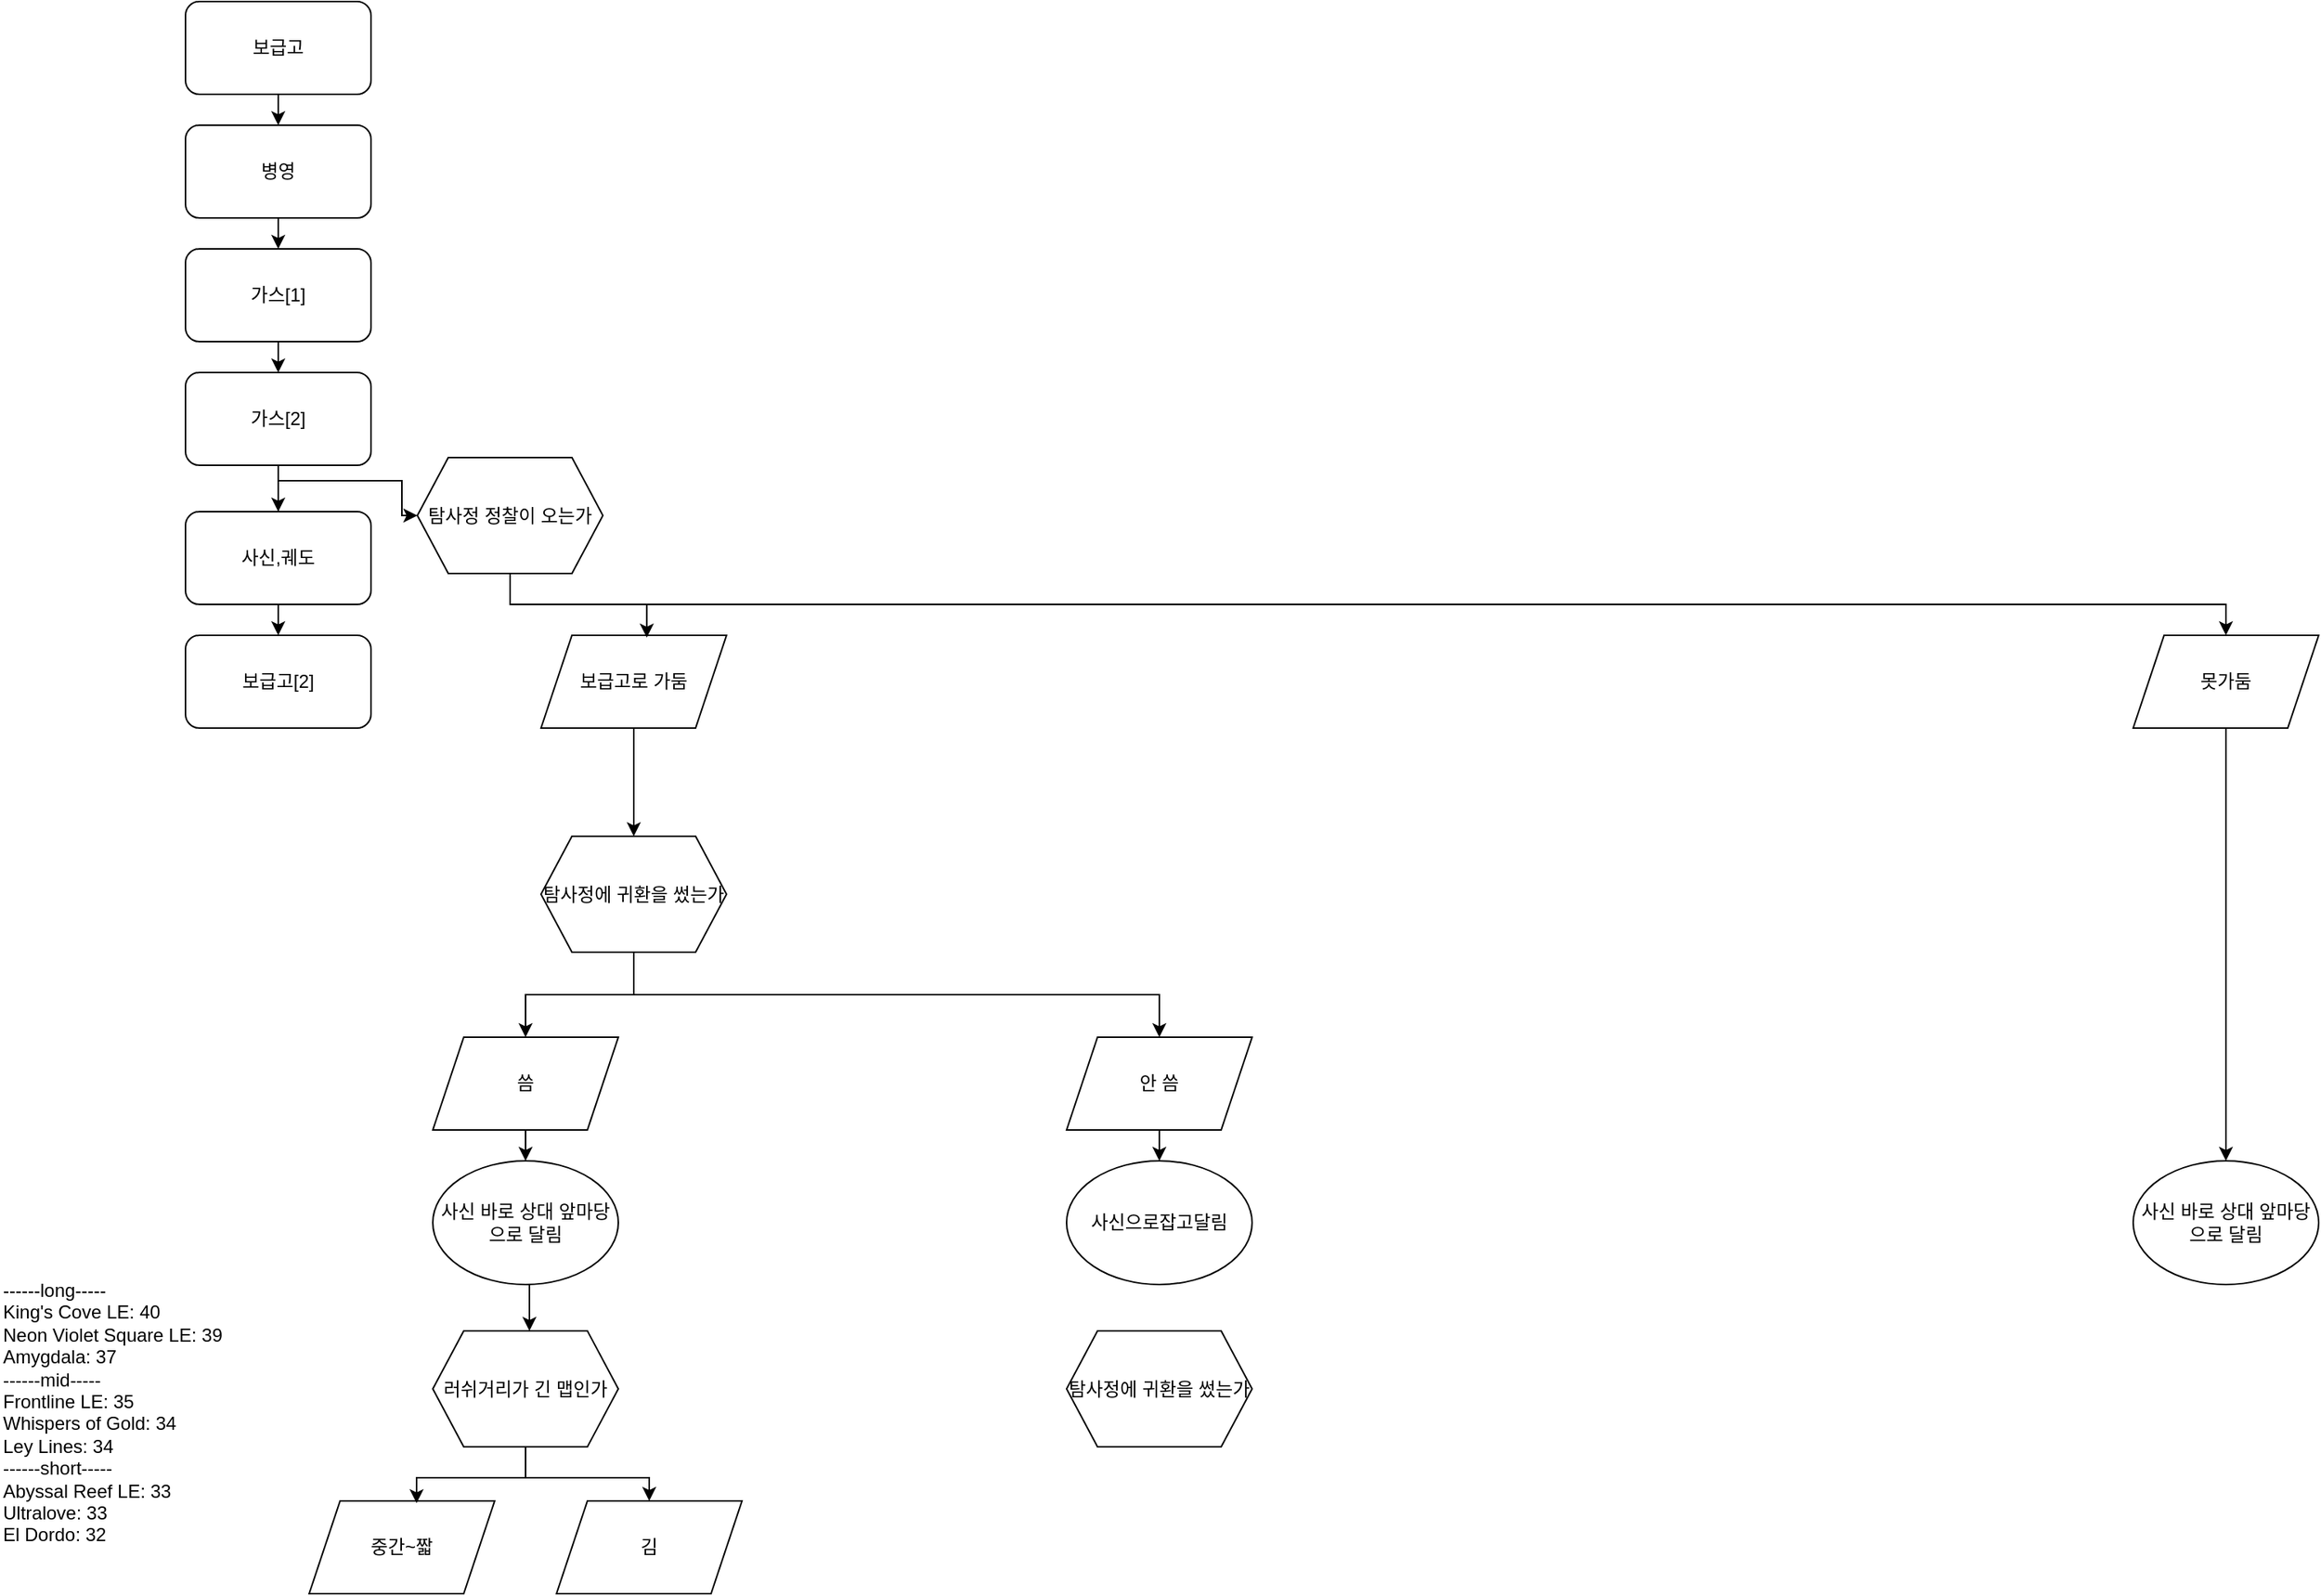 <mxfile version="26.0.16">
  <diagram name="페이지-1" id="cteyWil6wfbCrvNy5hNh">
    <mxGraphModel dx="1509" dy="777" grid="1" gridSize="10" guides="1" tooltips="1" connect="1" arrows="1" fold="1" page="1" pageScale="1" pageWidth="827" pageHeight="1169" math="0" shadow="0">
      <root>
        <mxCell id="0" />
        <mxCell id="1" parent="0" />
        <mxCell id="vnAEvepF9uqeiBVWR-y5-9" style="edgeStyle=orthogonalEdgeStyle;rounded=0;orthogonalLoop=1;jettySize=auto;html=1;exitX=0.5;exitY=1;exitDx=0;exitDy=0;entryX=0.5;entryY=0;entryDx=0;entryDy=0;" edge="1" parent="1" source="vnAEvepF9uqeiBVWR-y5-1" target="vnAEvepF9uqeiBVWR-y5-2">
          <mxGeometry relative="1" as="geometry" />
        </mxCell>
        <mxCell id="vnAEvepF9uqeiBVWR-y5-1" value="보급고" style="rounded=1;whiteSpace=wrap;html=1;" vertex="1" parent="1">
          <mxGeometry x="210" y="60" width="120" height="60" as="geometry" />
        </mxCell>
        <mxCell id="vnAEvepF9uqeiBVWR-y5-10" style="edgeStyle=orthogonalEdgeStyle;rounded=0;orthogonalLoop=1;jettySize=auto;html=1;exitX=0.5;exitY=1;exitDx=0;exitDy=0;entryX=0.5;entryY=0;entryDx=0;entryDy=0;" edge="1" parent="1" source="vnAEvepF9uqeiBVWR-y5-2" target="vnAEvepF9uqeiBVWR-y5-3">
          <mxGeometry relative="1" as="geometry" />
        </mxCell>
        <mxCell id="vnAEvepF9uqeiBVWR-y5-2" value="병영" style="rounded=1;whiteSpace=wrap;html=1;" vertex="1" parent="1">
          <mxGeometry x="210" y="140" width="120" height="60" as="geometry" />
        </mxCell>
        <mxCell id="vnAEvepF9uqeiBVWR-y5-11" style="edgeStyle=orthogonalEdgeStyle;rounded=0;orthogonalLoop=1;jettySize=auto;html=1;exitX=0.5;exitY=1;exitDx=0;exitDy=0;entryX=0.5;entryY=0;entryDx=0;entryDy=0;" edge="1" parent="1" source="vnAEvepF9uqeiBVWR-y5-3" target="vnAEvepF9uqeiBVWR-y5-4">
          <mxGeometry relative="1" as="geometry" />
        </mxCell>
        <mxCell id="vnAEvepF9uqeiBVWR-y5-3" value="가스[1]" style="rounded=1;whiteSpace=wrap;html=1;" vertex="1" parent="1">
          <mxGeometry x="210" y="220" width="120" height="60" as="geometry" />
        </mxCell>
        <mxCell id="vnAEvepF9uqeiBVWR-y5-12" style="edgeStyle=orthogonalEdgeStyle;rounded=0;orthogonalLoop=1;jettySize=auto;html=1;exitX=0.5;exitY=1;exitDx=0;exitDy=0;entryX=0.5;entryY=0;entryDx=0;entryDy=0;" edge="1" parent="1" source="vnAEvepF9uqeiBVWR-y5-4" target="vnAEvepF9uqeiBVWR-y5-5">
          <mxGeometry relative="1" as="geometry" />
        </mxCell>
        <mxCell id="vnAEvepF9uqeiBVWR-y5-4" value="가스[2]" style="rounded=1;whiteSpace=wrap;html=1;" vertex="1" parent="1">
          <mxGeometry x="210" y="300" width="120" height="60" as="geometry" />
        </mxCell>
        <mxCell id="vnAEvepF9uqeiBVWR-y5-13" style="edgeStyle=orthogonalEdgeStyle;rounded=0;orthogonalLoop=1;jettySize=auto;html=1;exitX=0.5;exitY=1;exitDx=0;exitDy=0;entryX=0.5;entryY=0;entryDx=0;entryDy=0;" edge="1" parent="1" source="vnAEvepF9uqeiBVWR-y5-5" target="vnAEvepF9uqeiBVWR-y5-6">
          <mxGeometry relative="1" as="geometry" />
        </mxCell>
        <mxCell id="vnAEvepF9uqeiBVWR-y5-62" style="edgeStyle=orthogonalEdgeStyle;rounded=0;orthogonalLoop=1;jettySize=auto;html=1;exitX=0.5;exitY=0;exitDx=0;exitDy=0;entryX=0;entryY=0.5;entryDx=0;entryDy=0;" edge="1" parent="1" source="vnAEvepF9uqeiBVWR-y5-5" target="vnAEvepF9uqeiBVWR-y5-35">
          <mxGeometry relative="1" as="geometry" />
        </mxCell>
        <mxCell id="vnAEvepF9uqeiBVWR-y5-5" value="사신,궤도&lt;span style=&quot;color: rgba(0, 0, 0, 0); font-family: monospace; font-size: 0px; text-align: start; text-wrap-mode: nowrap;&quot;&gt;%3CmxGraphModel%3E%3Croot%3E%3CmxCell%20id%3D%220%22%2F%3E%3CmxCell%20id%3D%221%22%20parent%3D%220%22%2F%3E%3CmxCell%20id%3D%222%22%20value%3D%22%EA%B0%80%EC%8A%A4%22%20style%3D%22rounded%3D1%3BwhiteSpace%3Dwrap%3Bhtml%3D1%3B%22%20vertex%3D%221%22%20parent%3D%221%22%3E%3CmxGeometry%20x%3D%22210%22%20y%3D%22300%22%20width%3D%22120%22%20height%3D%2260%22%20as%3D%22geometry%22%2F%3E%3C%2FmxCell%3E%3C%2Froot%3E%3C%2FmxGraphModel%3E&lt;/span&gt;" style="rounded=1;whiteSpace=wrap;html=1;" vertex="1" parent="1">
          <mxGeometry x="210" y="390" width="120" height="60" as="geometry" />
        </mxCell>
        <mxCell id="vnAEvepF9uqeiBVWR-y5-6" value="보급고[2]" style="rounded=1;whiteSpace=wrap;html=1;" vertex="1" parent="1">
          <mxGeometry x="210" y="470" width="120" height="60" as="geometry" />
        </mxCell>
        <mxCell id="vnAEvepF9uqeiBVWR-y5-40" style="edgeStyle=orthogonalEdgeStyle;rounded=0;orthogonalLoop=1;jettySize=auto;html=1;exitX=0.5;exitY=1;exitDx=0;exitDy=0;entryX=0.5;entryY=0;entryDx=0;entryDy=0;" edge="1" parent="1" source="vnAEvepF9uqeiBVWR-y5-35" target="vnAEvepF9uqeiBVWR-y5-38">
          <mxGeometry relative="1" as="geometry" />
        </mxCell>
        <mxCell id="vnAEvepF9uqeiBVWR-y5-35" value="탐사정 정찰이 오는가" style="shape=hexagon;perimeter=hexagonPerimeter2;whiteSpace=wrap;html=1;fixedSize=1;" vertex="1" parent="1">
          <mxGeometry x="360" y="355" width="120" height="75" as="geometry" />
        </mxCell>
        <mxCell id="vnAEvepF9uqeiBVWR-y5-45" style="edgeStyle=orthogonalEdgeStyle;rounded=0;orthogonalLoop=1;jettySize=auto;html=1;exitX=0.5;exitY=1;exitDx=0;exitDy=0;entryX=0.5;entryY=0;entryDx=0;entryDy=0;" edge="1" parent="1" source="vnAEvepF9uqeiBVWR-y5-37" target="vnAEvepF9uqeiBVWR-y5-41">
          <mxGeometry relative="1" as="geometry" />
        </mxCell>
        <mxCell id="vnAEvepF9uqeiBVWR-y5-37" value="보급고로 가둠" style="shape=parallelogram;perimeter=parallelogramPerimeter;whiteSpace=wrap;html=1;fixedSize=1;" vertex="1" parent="1">
          <mxGeometry x="440" y="470" width="120" height="60" as="geometry" />
        </mxCell>
        <mxCell id="vnAEvepF9uqeiBVWR-y5-57" style="edgeStyle=orthogonalEdgeStyle;rounded=0;orthogonalLoop=1;jettySize=auto;html=1;exitX=0.5;exitY=1;exitDx=0;exitDy=0;entryX=0.5;entryY=0;entryDx=0;entryDy=0;" edge="1" parent="1" source="vnAEvepF9uqeiBVWR-y5-38" target="vnAEvepF9uqeiBVWR-y5-54">
          <mxGeometry relative="1" as="geometry" />
        </mxCell>
        <mxCell id="vnAEvepF9uqeiBVWR-y5-38" value="못가둠" style="shape=parallelogram;perimeter=parallelogramPerimeter;whiteSpace=wrap;html=1;fixedSize=1;" vertex="1" parent="1">
          <mxGeometry x="1470" y="470" width="120" height="60" as="geometry" />
        </mxCell>
        <mxCell id="vnAEvepF9uqeiBVWR-y5-39" style="edgeStyle=orthogonalEdgeStyle;rounded=0;orthogonalLoop=1;jettySize=auto;html=1;exitX=0.5;exitY=1;exitDx=0;exitDy=0;entryX=0.57;entryY=0.024;entryDx=0;entryDy=0;entryPerimeter=0;" edge="1" parent="1" source="vnAEvepF9uqeiBVWR-y5-35" target="vnAEvepF9uqeiBVWR-y5-37">
          <mxGeometry relative="1" as="geometry" />
        </mxCell>
        <mxCell id="vnAEvepF9uqeiBVWR-y5-46" style="edgeStyle=orthogonalEdgeStyle;rounded=0;orthogonalLoop=1;jettySize=auto;html=1;exitX=0.5;exitY=1;exitDx=0;exitDy=0;entryX=0.5;entryY=0;entryDx=0;entryDy=0;" edge="1" parent="1" source="vnAEvepF9uqeiBVWR-y5-41" target="vnAEvepF9uqeiBVWR-y5-42">
          <mxGeometry relative="1" as="geometry" />
        </mxCell>
        <mxCell id="vnAEvepF9uqeiBVWR-y5-47" style="edgeStyle=orthogonalEdgeStyle;rounded=0;orthogonalLoop=1;jettySize=auto;html=1;exitX=0.5;exitY=1;exitDx=0;exitDy=0;entryX=0.5;entryY=0;entryDx=0;entryDy=0;" edge="1" parent="1" source="vnAEvepF9uqeiBVWR-y5-41" target="vnAEvepF9uqeiBVWR-y5-43">
          <mxGeometry relative="1" as="geometry" />
        </mxCell>
        <mxCell id="vnAEvepF9uqeiBVWR-y5-41" value="탐사정에 귀환을 썼는가" style="shape=hexagon;perimeter=hexagonPerimeter2;whiteSpace=wrap;html=1;fixedSize=1;" vertex="1" parent="1">
          <mxGeometry x="440" y="600" width="120" height="75" as="geometry" />
        </mxCell>
        <mxCell id="vnAEvepF9uqeiBVWR-y5-55" style="edgeStyle=orthogonalEdgeStyle;rounded=0;orthogonalLoop=1;jettySize=auto;html=1;exitX=0.5;exitY=1;exitDx=0;exitDy=0;entryX=0.5;entryY=0;entryDx=0;entryDy=0;" edge="1" parent="1" source="vnAEvepF9uqeiBVWR-y5-42" target="vnAEvepF9uqeiBVWR-y5-53">
          <mxGeometry relative="1" as="geometry" />
        </mxCell>
        <mxCell id="vnAEvepF9uqeiBVWR-y5-42" value="씀" style="shape=parallelogram;perimeter=parallelogramPerimeter;whiteSpace=wrap;html=1;fixedSize=1;" vertex="1" parent="1">
          <mxGeometry x="370" y="730" width="120" height="60" as="geometry" />
        </mxCell>
        <mxCell id="vnAEvepF9uqeiBVWR-y5-56" style="edgeStyle=orthogonalEdgeStyle;rounded=0;orthogonalLoop=1;jettySize=auto;html=1;exitX=0.5;exitY=1;exitDx=0;exitDy=0;entryX=0.5;entryY=0;entryDx=0;entryDy=0;" edge="1" parent="1" source="vnAEvepF9uqeiBVWR-y5-43" target="vnAEvepF9uqeiBVWR-y5-52">
          <mxGeometry relative="1" as="geometry" />
        </mxCell>
        <mxCell id="vnAEvepF9uqeiBVWR-y5-43" value="안 씀" style="shape=parallelogram;perimeter=parallelogramPerimeter;whiteSpace=wrap;html=1;fixedSize=1;" vertex="1" parent="1">
          <mxGeometry x="780" y="730" width="120" height="60" as="geometry" />
        </mxCell>
        <mxCell id="vnAEvepF9uqeiBVWR-y5-52" value="사신으로잡고달림" style="ellipse;whiteSpace=wrap;html=1;" vertex="1" parent="1">
          <mxGeometry x="780" y="810" width="120" height="80" as="geometry" />
        </mxCell>
        <mxCell id="vnAEvepF9uqeiBVWR-y5-65" style="edgeStyle=orthogonalEdgeStyle;rounded=0;orthogonalLoop=1;jettySize=auto;html=1;exitX=0.5;exitY=1;exitDx=0;exitDy=0;entryX=0.5;entryY=0;entryDx=0;entryDy=0;" edge="1" parent="1" source="vnAEvepF9uqeiBVWR-y5-53">
          <mxGeometry relative="1" as="geometry">
            <mxPoint x="432.5" y="920" as="targetPoint" />
          </mxGeometry>
        </mxCell>
        <mxCell id="vnAEvepF9uqeiBVWR-y5-53" value="사신 바로 상대 앞마당으로 달림" style="ellipse;whiteSpace=wrap;html=1;" vertex="1" parent="1">
          <mxGeometry x="370" y="810" width="120" height="80" as="geometry" />
        </mxCell>
        <mxCell id="vnAEvepF9uqeiBVWR-y5-54" value="사신 바로 상대 앞마당으로 달림" style="ellipse;whiteSpace=wrap;html=1;" vertex="1" parent="1">
          <mxGeometry x="1470" y="810" width="120" height="80" as="geometry" />
        </mxCell>
        <mxCell id="vnAEvepF9uqeiBVWR-y5-64" value="탐사정에 귀환을 썼는가" style="shape=hexagon;perimeter=hexagonPerimeter2;whiteSpace=wrap;html=1;fixedSize=1;" vertex="1" parent="1">
          <mxGeometry x="780" y="920" width="120" height="75" as="geometry" />
        </mxCell>
        <mxCell id="vnAEvepF9uqeiBVWR-y5-68" value="------long-----&#xa;King&#39;s Cove LE: 40&#xa;Neon Violet Square LE: 39&#xa;Amygdala: 37&#xa;------mid-----&#xa;Frontline LE: 35&#xa;Whispers of Gold: 34&#xa;Ley Lines: 34&#xa;------short-----&#xa;Abyssal Reef LE: 33&#xa;Ultralove: 33&#xa;El Dordo: 32" style="text;whiteSpace=wrap;" vertex="1" parent="1">
          <mxGeometry x="90" y="880" width="180" height="200" as="geometry" />
        </mxCell>
        <mxCell id="vnAEvepF9uqeiBVWR-y5-74" style="edgeStyle=orthogonalEdgeStyle;rounded=0;orthogonalLoop=1;jettySize=auto;html=1;exitX=0.5;exitY=1;exitDx=0;exitDy=0;entryX=0.5;entryY=0;entryDx=0;entryDy=0;" edge="1" parent="1" source="vnAEvepF9uqeiBVWR-y5-69" target="vnAEvepF9uqeiBVWR-y5-71">
          <mxGeometry relative="1" as="geometry" />
        </mxCell>
        <mxCell id="vnAEvepF9uqeiBVWR-y5-69" value="러쉬거리가 긴 맵인가" style="shape=hexagon;perimeter=hexagonPerimeter2;whiteSpace=wrap;html=1;fixedSize=1;" vertex="1" parent="1">
          <mxGeometry x="370" y="920" width="120" height="75" as="geometry" />
        </mxCell>
        <mxCell id="vnAEvepF9uqeiBVWR-y5-70" value="중간~짧" style="shape=parallelogram;perimeter=parallelogramPerimeter;whiteSpace=wrap;html=1;fixedSize=1;" vertex="1" parent="1">
          <mxGeometry x="290" y="1030" width="120" height="60" as="geometry" />
        </mxCell>
        <mxCell id="vnAEvepF9uqeiBVWR-y5-71" value="김" style="shape=parallelogram;perimeter=parallelogramPerimeter;whiteSpace=wrap;html=1;fixedSize=1;" vertex="1" parent="1">
          <mxGeometry x="450" y="1030" width="120" height="60" as="geometry" />
        </mxCell>
        <mxCell id="vnAEvepF9uqeiBVWR-y5-72" style="edgeStyle=orthogonalEdgeStyle;rounded=0;orthogonalLoop=1;jettySize=auto;html=1;exitX=0.5;exitY=1;exitDx=0;exitDy=0;entryX=0.579;entryY=0.024;entryDx=0;entryDy=0;entryPerimeter=0;" edge="1" parent="1" source="vnAEvepF9uqeiBVWR-y5-69" target="vnAEvepF9uqeiBVWR-y5-70">
          <mxGeometry relative="1" as="geometry" />
        </mxCell>
      </root>
    </mxGraphModel>
  </diagram>
</mxfile>
